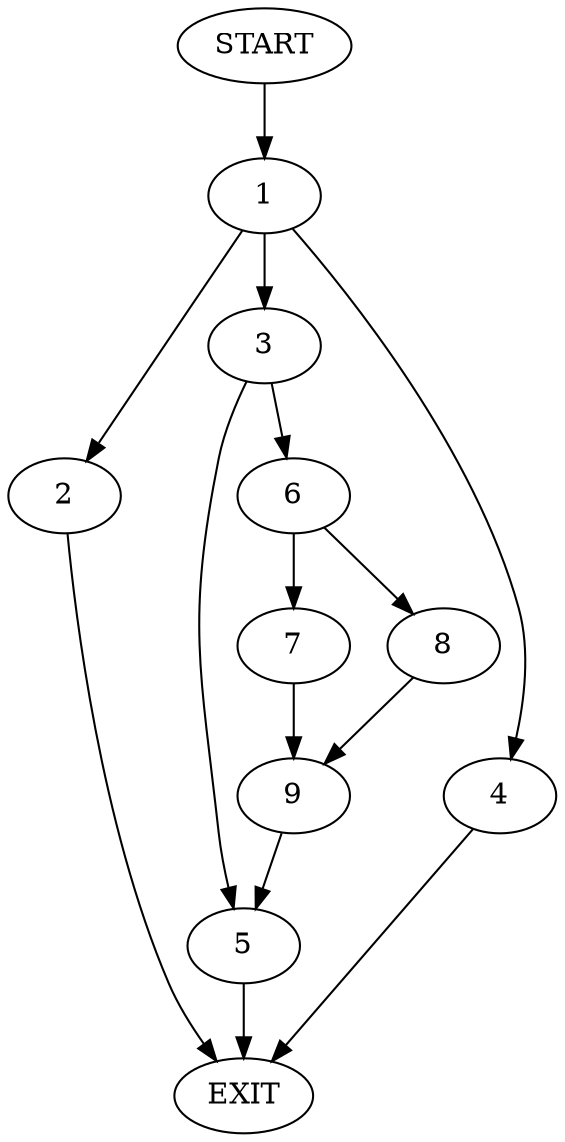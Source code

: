 digraph {
0 [label="START"]
10 [label="EXIT"]
0 -> 1
1 -> 2
1 -> 3
1 -> 4
4 -> 10
3 -> 5
3 -> 6
2 -> 10
6 -> 7
6 -> 8
5 -> 10
7 -> 9
8 -> 9
9 -> 5
}
